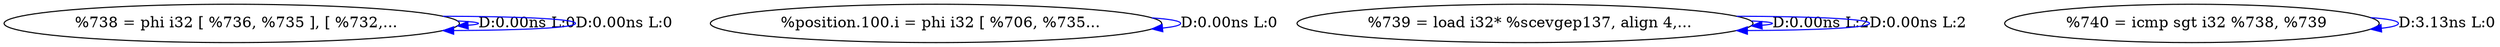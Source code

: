 digraph {
Node0x289ee00[label="  %738 = phi i32 [ %736, %735 ], [ %732,..."];
Node0x289ee00 -> Node0x289ee00[label="D:0.00ns L:0",color=blue];
Node0x289ee00 -> Node0x289ee00[label="D:0.00ns L:0",color=blue];
Node0x289eee0[label="  %position.100.i = phi i32 [ %706, %735..."];
Node0x289eee0 -> Node0x289eee0[label="D:0.00ns L:0",color=blue];
Node0x289efc0[label="  %739 = load i32* %scevgep137, align 4,..."];
Node0x289efc0 -> Node0x289efc0[label="D:0.00ns L:2",color=blue];
Node0x289efc0 -> Node0x289efc0[label="D:0.00ns L:2",color=blue];
Node0x289f0a0[label="  %740 = icmp sgt i32 %738, %739"];
Node0x289f0a0 -> Node0x289f0a0[label="D:3.13ns L:0",color=blue];
}
